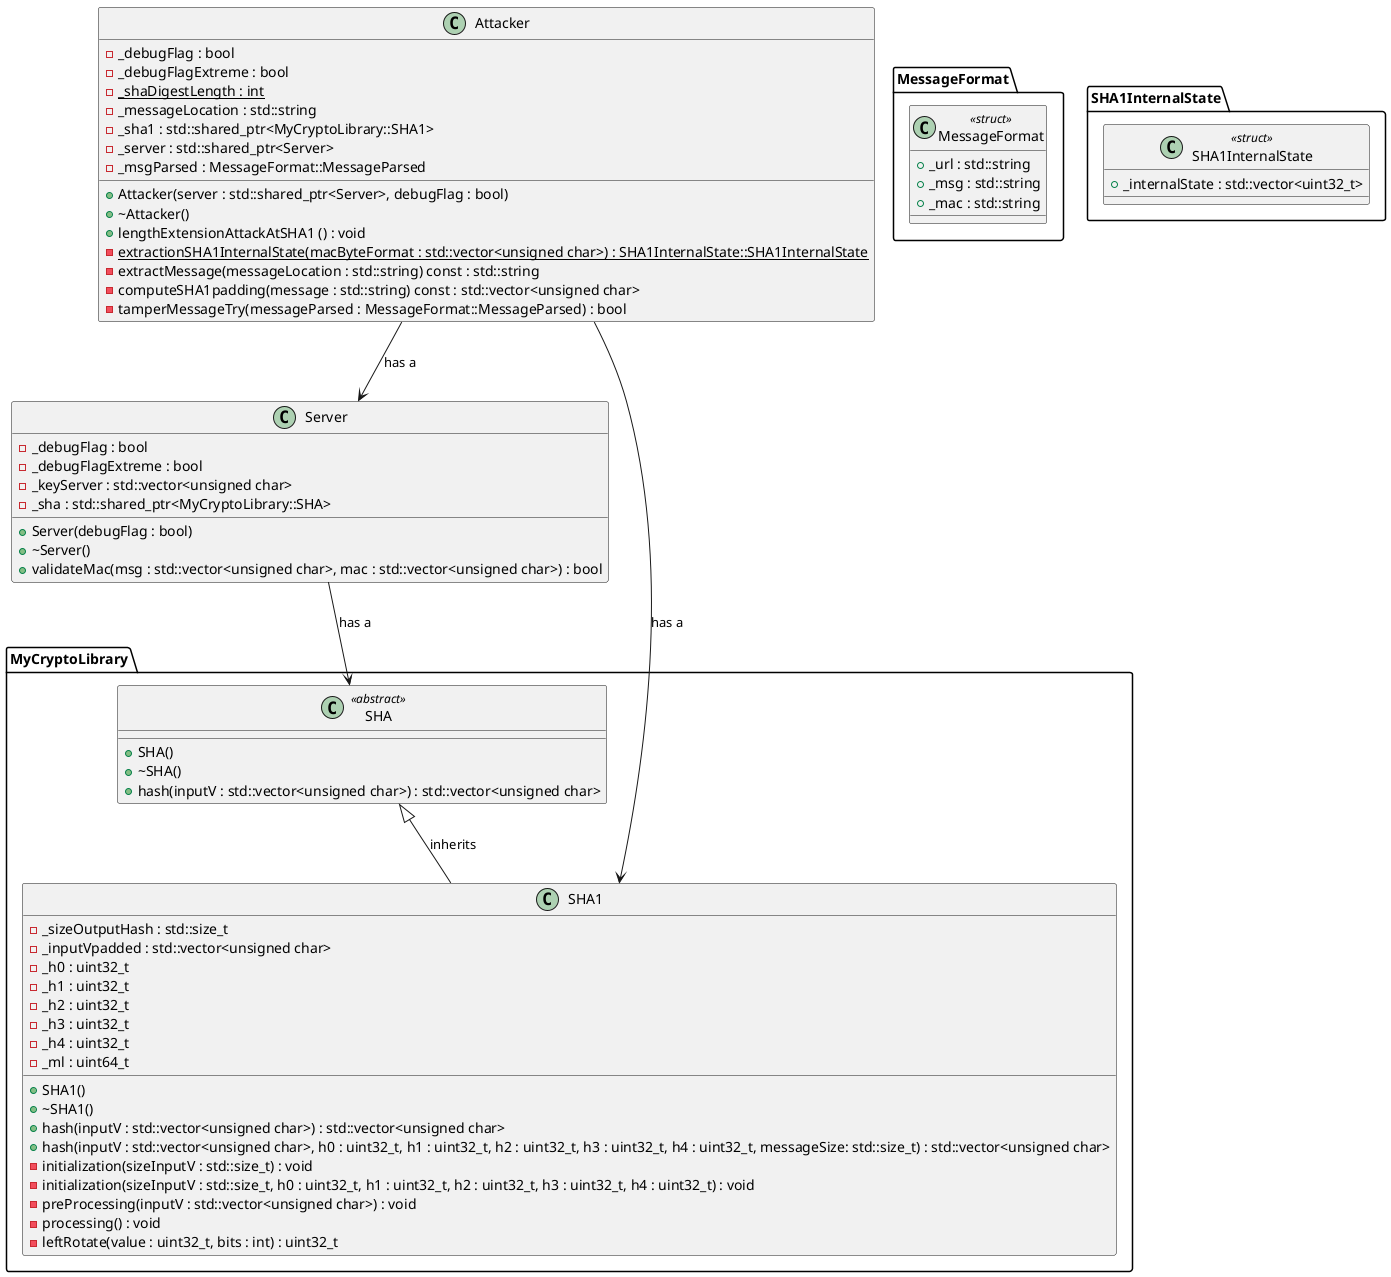 @startuml

namespace MessageFormat {
    class MessageFormat <<struct>> {
        + _url : std::string
        + _msg : std::string
        + _mac : std::string
    }
}

namespace SHA1InternalState {
    class SHA1InternalState <<struct>> {
        + _internalState : std::vector<uint32_t>
    }
}

class Server {
    - _debugFlag : bool
    - _debugFlagExtreme : bool
    - _keyServer : std::vector<unsigned char>
    - _sha : std::shared_ptr<MyCryptoLibrary::SHA>
    
    + Server(debugFlag : bool)
    + ~Server()
    + validateMac(msg : std::vector<unsigned char>, mac : std::vector<unsigned char>) : bool
}

namespace MyCryptoLibrary {
    class SHA <<abstract>> {
        + SHA()
        + ~SHA()
        + hash(inputV : std::vector<unsigned char>) : std::vector<unsigned char>
    }

    class SHA1 {
        - _sizeOutputHash : std::size_t
        - _inputVpadded : std::vector<unsigned char>
        - _h0 : uint32_t
        - _h1 : uint32_t
        - _h2 : uint32_t
        - _h3 : uint32_t
        - _h4 : uint32_t
        - _ml : uint64_t

        + SHA1()
        + ~SHA1()
        + hash(inputV : std::vector<unsigned char>) : std::vector<unsigned char>
        + hash(inputV : std::vector<unsigned char>, h0 : uint32_t, h1 : uint32_t, h2 : uint32_t, h3 : uint32_t, h4 : uint32_t, messageSize: std::size_t) : std::vector<unsigned char>
        - initialization(sizeInputV : std::size_t) : void
        - initialization(sizeInputV : std::size_t, h0 : uint32_t, h1 : uint32_t, h2 : uint32_t, h3 : uint32_t, h4 : uint32_t) : void
        - preProcessing(inputV : std::vector<unsigned char>) : void
        - processing() : void
        - leftRotate(value : uint32_t, bits : int) : uint32_t
    }

    SHA <|-- SHA1 : "inherits"
}

class Attacker {
    - _debugFlag : bool
    - _debugFlagExtreme : bool
    - _shaDigestLength : int {static}
    - _messageLocation : std::string
    - _sha1 : std::shared_ptr<MyCryptoLibrary::SHA1>
    - _server : std::shared_ptr<Server>
    - _msgParsed : MessageFormat::MessageParsed

    + Attacker(server : std::shared_ptr<Server>, debugFlag : bool)
    + ~Attacker()
    + lengthExtensionAttackAtSHA1 () : void
    - extractionSHA1InternalState(macByteFormat : std::vector<unsigned char>) : SHA1InternalState::SHA1InternalState {static}
    - extractMessage(messageLocation : std::string) const : std::string
    - computeSHA1padding(message : std::string) const : std::vector<unsigned char>
    - tamperMessageTry(messageParsed : MessageFormat::MessageParsed) : bool
}

Server --> MyCryptoLibrary.SHA : "has a"
Attacker --> MyCryptoLibrary.SHA1 : "has a"
Attacker --> Server : "has a"

@enduml
